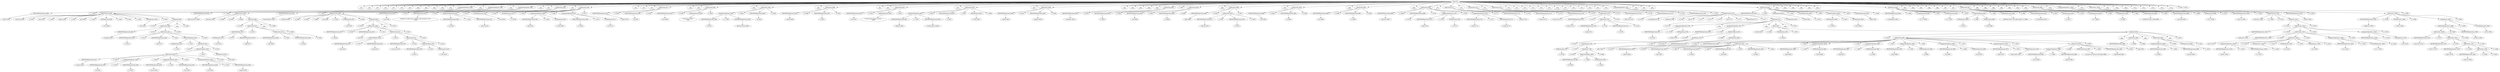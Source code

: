 digraph {

"Prog_9372"->"<
>9373";
"Prog_9372"->"<
>9374";
"Prog_9372"->"<
>9375";
"Prog_9372"->"<
>9376";
"Prog_9372"->"<
>9377";
"Prog_9372"->"<
>9378";
"Prog_9372"->"<
>9379";
"Prog_9372"->"<
>9380";
"Prog_9372"->"<
>9381";
"Prog_9372"->"<
>9382";
"Prog_9372"->"<
>9383";
"Prog_9372"->"<
>9384";
"Prog_9372"->"AssignmentOpetators_9385";
"AssignmentOpetators_9385"->"IDENTIFIERExpression_9386";
"IDENTIFIERExpression_9386"->"<ranrw>9387";
"AssignmentOpetators_9385"->"<<->9388";
"AssignmentOpetators_9385"->"DefineFunction_9389";
"DefineFunction_9389"->"<function>9390";
"DefineFunction_9389"->"<(>9391";
"DefineFunction_9389"->"<mu>9392";
"DefineFunction_9389"->"<,>9393";
"DefineFunction_9389"->"<sigma>9394";
"DefineFunction_9389"->"<,>9395";
"DefineFunction_9389"->"<p0>9396";
"DefineFunction_9389"->"<=>9397";
"DefineFunction_9389"->"INTExpression_9398";
"INTExpression_9398"->"<100>9399";
"DefineFunction_9389"->"<,>9400";
"DefineFunction_9389"->"<T>9401";
"DefineFunction_9389"->"<=>9402";
"DefineFunction_9389"->"INTExpression_9403";
"INTExpression_9403"->"<100>9404";
"DefineFunction_9389"->"<)>9405";
"DefineFunction_9389"->"Compound_9406";
"Compound_9406"->"<{>9407";
"Compound_9406"->"CallFunction_9408";
"CallFunction_9408"->"IDENTIFIERExpression_9409";
"IDENTIFIERExpression_9409"->"<cumprod>9410";
"CallFunction_9408"->"<(>9411";
"CallFunction_9408"->"CallFunction_9412";
"CallFunction_9412"->"IDENTIFIERExpression_9413";
"IDENTIFIERExpression_9413"->"<c>9414";
"CallFunction_9412"->"<(>9415";
"CallFunction_9412"->"IDENTIFIERExpression_9416";
"IDENTIFIERExpression_9416"->"<p0>9417";
"CallFunction_9412"->"<,>9418";
"CallFunction_9412"->"MinusOrPlusBinary_9419";
"MinusOrPlusBinary_9419"->"INTExpression_9420";
"INTExpression_9420"->"<1>9421";
"MinusOrPlusBinary_9419"->"<+>9422";
"MinusOrPlusBinary_9419"->"Parenthesis_9423";
"Parenthesis_9423"->"<(>9424";
"Parenthesis_9423"->"MultOrDivBinary_9425";
"MultOrDivBinary_9425"->"CallFunction_9426";
"CallFunction_9426"->"IDENTIFIERExpression_9427";
"IDENTIFIERExpression_9427"->"<rnorm>9428";
"CallFunction_9426"->"<(>9429";
"CallFunction_9426"->"AssignmentOpetators_9430";
"AssignmentOpetators_9430"->"IDENTIFIERExpression_9431";
"IDENTIFIERExpression_9431"->"<n>9432";
"AssignmentOpetators_9430"->"<=>9433";
"AssignmentOpetators_9430"->"IDENTIFIERExpression_9434";
"IDENTIFIERExpression_9434"->"<T>9435";
"CallFunction_9426"->"<,>9436";
"CallFunction_9426"->"AssignmentOpetators_9437";
"AssignmentOpetators_9437"->"IDENTIFIERExpression_9438";
"IDENTIFIERExpression_9438"->"<mean>9439";
"AssignmentOpetators_9437"->"<=>9440";
"AssignmentOpetators_9437"->"IDENTIFIERExpression_9441";
"IDENTIFIERExpression_9441"->"<mu>9442";
"CallFunction_9426"->"<,>9443";
"CallFunction_9426"->"AssignmentOpetators_9444";
"AssignmentOpetators_9444"->"IDENTIFIERExpression_9445";
"IDENTIFIERExpression_9445"->"<sd>9446";
"AssignmentOpetators_9444"->"<=>9447";
"AssignmentOpetators_9444"->"IDENTIFIERExpression_9448";
"IDENTIFIERExpression_9448"->"<sigma>9449";
"CallFunction_9426"->"<)>9450";
"MultOrDivBinary_9425"->"</>9451";
"MultOrDivBinary_9425"->"INTExpression_9452";
"INTExpression_9452"->"<100>9453";
"Parenthesis_9423"->"<)>9454";
"CallFunction_9412"->"<)>9455";
"CallFunction_9408"->"<)>9456";
"Compound_9406"->"<
>9457";
"Compound_9406"->"<}>9458";
"Prog_9372"->"<
>9459";
"Prog_9372"->"AssignmentOpetators_9460";
"AssignmentOpetators_9460"->"IDENTIFIERExpression_9461";
"IDENTIFIERExpression_9461"->"<prices2returns>9462";
"AssignmentOpetators_9460"->"<<->9463";
"AssignmentOpetators_9460"->"DefineFunction_9464";
"DefineFunction_9464"->"<function>9465";
"DefineFunction_9464"->"<(>9466";
"DefineFunction_9464"->"<x>9467";
"DefineFunction_9464"->"<)>9468";
"DefineFunction_9464"->"Compound_9469";
"Compound_9469"->"<{>9470";
"Compound_9469"->"CallFunction_9471";
"CallFunction_9471"->"MultOrDivBinary_9472";
"MultOrDivBinary_9472"->"INTExpression_9473";
"INTExpression_9473"->"<100>9474";
"MultOrDivBinary_9472"->"<*>9475";
"MultOrDivBinary_9472"->"IDENTIFIERExpression_9476";
"IDENTIFIERExpression_9476"->"<diff>9477";
"CallFunction_9471"->"<(>9478";
"CallFunction_9471"->"CallFunction_9479";
"CallFunction_9479"->"IDENTIFIERExpression_9480";
"IDENTIFIERExpression_9480"->"<log>9481";
"CallFunction_9479"->"<(>9482";
"CallFunction_9479"->"IDENTIFIERExpression_9483";
"IDENTIFIERExpression_9483"->"<x>9484";
"CallFunction_9479"->"<)>9485";
"CallFunction_9471"->"<)>9486";
"Compound_9469"->"<
>9487";
"Compound_9469"->"<}>9488";
"Prog_9372"->"<
>9489";
"Prog_9372"->"AssignmentOpetators_9490";
"AssignmentOpetators_9490"->"IDENTIFIERExpression_9491";
"IDENTIFIERExpression_9491"->"<returns2prices>9492";
"AssignmentOpetators_9490"->"<<->9493";
"AssignmentOpetators_9490"->"DefineFunction_9494";
"DefineFunction_9494"->"<function>9495";
"DefineFunction_9494"->"<(>9496";
"DefineFunction_9494"->"<r>9497";
"DefineFunction_9494"->"<,>9498";
"DefineFunction_9494"->"<p0>9499";
"DefineFunction_9494"->"<=>9500";
"DefineFunction_9494"->"INTExpression_9501";
"INTExpression_9501"->"<100>9502";
"DefineFunction_9494"->"<)>9503";
"DefineFunction_9494"->"Compound_9504";
"Compound_9504"->"<{>9505";
"Compound_9504"->"CallFunction_9506";
"CallFunction_9506"->"IDENTIFIERExpression_9507";
"IDENTIFIERExpression_9507"->"<c>9508";
"CallFunction_9506"->"<(>9509";
"CallFunction_9506"->"IDENTIFIERExpression_9510";
"IDENTIFIERExpression_9510"->"<p0>9511";
"CallFunction_9506"->"<,>9512";
"CallFunction_9506"->"CallFunction_9513";
"CallFunction_9513"->"MultOrDivBinary_9514";
"MultOrDivBinary_9514"->"IDENTIFIERExpression_9515";
"IDENTIFIERExpression_9515"->"<p0>9516";
"MultOrDivBinary_9514"->"<*>9517";
"MultOrDivBinary_9514"->"IDENTIFIERExpression_9518";
"IDENTIFIERExpression_9518"->"<exp>9519";
"CallFunction_9513"->"<(>9520";
"CallFunction_9513"->"CallFunction_9521";
"CallFunction_9521"->"IDENTIFIERExpression_9522";
"IDENTIFIERExpression_9522"->"<cumsum>9523";
"CallFunction_9521"->"<(>9524";
"CallFunction_9521"->"MultOrDivBinary_9525";
"MultOrDivBinary_9525"->"IDENTIFIERExpression_9526";
"IDENTIFIERExpression_9526"->"<r>9527";
"MultOrDivBinary_9525"->"</>9528";
"MultOrDivBinary_9525"->"INTExpression_9529";
"INTExpression_9529"->"<100>9530";
"CallFunction_9521"->"<)>9531";
"CallFunction_9513"->"<)>9532";
"CallFunction_9506"->"<)>9533";
"Compound_9504"->"<
>9534";
"Compound_9504"->"<}>9535";
"Prog_9372"->"<
>9536";
"Prog_9372"->"<
>9537";
"Prog_9372"->"CallFunction_9538";
"CallFunction_9538"->"IDENTIFIERExpression_9539";
"IDENTIFIERExpression_9539"->"<cat>9540";
"CallFunction_9538"->"<(>9541";
"CallFunction_9538"->"STRINGExpression_9542";
"STRINGExpression_9542"->"<Simulate 25 points from a random walk starting at 1500 --\n>9543";
"CallFunction_9538"->"<)>9544";
"Prog_9372"->"<
>9545";
"Prog_9372"->"CallFunction_9546";
"CallFunction_9546"->"AssignmentOpetators_9547";
"AssignmentOpetators_9547"->"IDENTIFIERExpression_9548";
"IDENTIFIERExpression_9548"->"<p>9549";
"AssignmentOpetators_9547"->"<<->9550";
"AssignmentOpetators_9547"->"IDENTIFIERExpression_9551";
"IDENTIFIERExpression_9551"->"<ranrw>9552";
"CallFunction_9546"->"<(>9553";
"CallFunction_9546"->"FLOATExpression_9554";
"FLOATExpression_9554"->"<0.05>9555";
"CallFunction_9546"->"<,>9556";
"CallFunction_9546"->"FLOATExpression_9557";
"FLOATExpression_9557"->"<1.4>9558";
"CallFunction_9546"->"<,>9559";
"CallFunction_9546"->"AssignmentOpetators_9560";
"AssignmentOpetators_9560"->"IDENTIFIERExpression_9561";
"IDENTIFIERExpression_9561"->"<p0>9562";
"AssignmentOpetators_9560"->"<=>9563";
"AssignmentOpetators_9560"->"INTExpression_9564";
"INTExpression_9564"->"<1500>9565";
"CallFunction_9546"->"<,>9566";
"CallFunction_9546"->"AssignmentOpetators_9567";
"AssignmentOpetators_9567"->"IDENTIFIERExpression_9568";
"IDENTIFIERExpression_9568"->"<T>9569";
"AssignmentOpetators_9567"->"<=>9570";
"AssignmentOpetators_9567"->"INTExpression_9571";
"INTExpression_9571"->"<25>9572";
"CallFunction_9546"->"<)>9573";
"Prog_9372"->"<
>9574";
"Prog_9372"->"<
>9575";
"Prog_9372"->"<
>9576";
"Prog_9372"->"CallFunction_9577";
"CallFunction_9577"->"IDENTIFIERExpression_9578";
"IDENTIFIERExpression_9578"->"<print>9579";
"CallFunction_9577"->"<(>9580";
"CallFunction_9577"->"IDENTIFIERExpression_9581";
"IDENTIFIERExpression_9581"->"<p>9582";
"CallFunction_9577"->"<)>9583";
"Prog_9372"->"<
>9584";
"Prog_9372"->"<
>9585";
"Prog_9372"->"CallFunction_9586";
"CallFunction_9586"->"IDENTIFIERExpression_9587";
"IDENTIFIERExpression_9587"->"<cat>9588";
"CallFunction_9586"->"<(>9589";
"CallFunction_9586"->"STRINGExpression_9590";
"STRINGExpression_9590"->"<Convert to returns--\n>9591";
"CallFunction_9586"->"<)>9592";
"Prog_9372"->"<
>9593";
"Prog_9372"->"CallFunction_9594";
"CallFunction_9594"->"AssignmentOpetators_9595";
"AssignmentOpetators_9595"->"IDENTIFIERExpression_9596";
"IDENTIFIERExpression_9596"->"<r>9597";
"AssignmentOpetators_9595"->"<<->9598";
"AssignmentOpetators_9595"->"IDENTIFIERExpression_9599";
"IDENTIFIERExpression_9599"->"<prices2returns>9600";
"CallFunction_9594"->"<(>9601";
"CallFunction_9594"->"IDENTIFIERExpression_9602";
"IDENTIFIERExpression_9602"->"<p>9603";
"CallFunction_9594"->"<)>9604";
"Prog_9372"->"<
>9605";
"Prog_9372"->"CallFunction_9606";
"CallFunction_9606"->"IDENTIFIERExpression_9607";
"IDENTIFIERExpression_9607"->"<print>9608";
"CallFunction_9606"->"<(>9609";
"CallFunction_9606"->"IDENTIFIERExpression_9610";
"IDENTIFIERExpression_9610"->"<r>9611";
"CallFunction_9606"->"<)>9612";
"Prog_9372"->"<
>9613";
"Prog_9372"->"<
>9614";
"Prog_9372"->"CallFunction_9615";
"CallFunction_9615"->"IDENTIFIERExpression_9616";
"IDENTIFIERExpression_9616"->"<cat>9617";
"CallFunction_9615"->"<(>9618";
"CallFunction_9615"->"STRINGExpression_9619";
"STRINGExpression_9619"->"<Go back from returns to prices --\n>9620";
"CallFunction_9615"->"<)>9621";
"Prog_9372"->"<
>9622";
"Prog_9372"->"CallFunction_9623";
"CallFunction_9623"->"AssignmentOpetators_9624";
"AssignmentOpetators_9624"->"IDENTIFIERExpression_9625";
"IDENTIFIERExpression_9625"->"<goback>9626";
"AssignmentOpetators_9624"->"<<->9627";
"AssignmentOpetators_9624"->"IDENTIFIERExpression_9628";
"IDENTIFIERExpression_9628"->"<returns2prices>9629";
"CallFunction_9623"->"<(>9630";
"CallFunction_9623"->"IDENTIFIERExpression_9631";
"IDENTIFIERExpression_9631"->"<r>9632";
"CallFunction_9623"->"<,>9633";
"CallFunction_9623"->"INTExpression_9634";
"INTExpression_9634"->"<1500>9635";
"CallFunction_9623"->"<)>9636";
"Prog_9372"->"<
>9637";
"Prog_9372"->"CallFunction_9638";
"CallFunction_9638"->"IDENTIFIERExpression_9639";
"IDENTIFIERExpression_9639"->"<print>9640";
"CallFunction_9638"->"<(>9641";
"CallFunction_9638"->"IDENTIFIERExpression_9642";
"IDENTIFIERExpression_9642"->"<goback>9643";
"CallFunction_9638"->"<)>9644";
"Prog_9372"->"<
>9645";
"Prog_9372"->"<
>9646";
"Prog_9372"->"<
>9647";
"Prog_9372"->"<
>9648";
"Prog_9372"->"<
>9649";
"Prog_9372"->"CallFunction_9650";
"CallFunction_9650"->"IDENTIFIERExpression_9651";
"IDENTIFIERExpression_9651"->"<summary>9652";
"CallFunction_9650"->"<(>9653";
"CallFunction_9650"->"IDENTIFIERExpression_9654";
"IDENTIFIERExpression_9654"->"<r>9655";
"CallFunction_9650"->"<)>9656";
"Prog_9372"->"<;>9657";
"Prog_9372"->"CallFunction_9658";
"CallFunction_9658"->"IDENTIFIERExpression_9659";
"IDENTIFIERExpression_9659"->"<sd>9660";
"CallFunction_9658"->"<(>9661";
"CallFunction_9658"->"IDENTIFIERExpression_9662";
"IDENTIFIERExpression_9662"->"<r>9663";
"CallFunction_9658"->"<)>9664";
"Prog_9372"->"<
>9665";
"Prog_9372"->"CallFunction_9666";
"CallFunction_9666"->"IDENTIFIERExpression_9667";
"IDENTIFIERExpression_9667"->"<plot>9668";
"CallFunction_9666"->"<(>9669";
"CallFunction_9666"->"CallFunction_9670";
"CallFunction_9670"->"IDENTIFIERExpression_9671";
"IDENTIFIERExpression_9671"->"<density>9672";
"CallFunction_9670"->"<(>9673";
"CallFunction_9670"->"IDENTIFIERExpression_9674";
"IDENTIFIERExpression_9674"->"<r>9675";
"CallFunction_9670"->"<)>9676";
"CallFunction_9666"->"<)>9677";
"Prog_9372"->"<
>9678";
"Prog_9372"->"CallFunction_9679";
"CallFunction_9679"->"IDENTIFIERExpression_9680";
"IDENTIFIERExpression_9680"->"<acf>9681";
"CallFunction_9679"->"<(>9682";
"CallFunction_9679"->"IDENTIFIERExpression_9683";
"IDENTIFIERExpression_9683"->"<r>9684";
"CallFunction_9679"->"<)>9685";
"Prog_9372"->"<
>9686";
"Prog_9372"->"CallFunction_9687";
"CallFunction_9687"->"IDENTIFIERExpression_9688";
"IDENTIFIERExpression_9688"->"<ar>9689";
"CallFunction_9687"->"<(>9690";
"CallFunction_9687"->"IDENTIFIERExpression_9691";
"IDENTIFIERExpression_9691"->"<r>9692";
"CallFunction_9687"->"<)>9693";
"Prog_9372"->"<
>9694";
"Prog_9372"->"CallFunction_9695";
"CallFunction_9695"->"IDENTIFIERExpression_9696";
"IDENTIFIERExpression_9696"->"<Box.test>9697";
"CallFunction_9695"->"<(>9698";
"CallFunction_9695"->"IDENTIFIERExpression_9699";
"IDENTIFIERExpression_9699"->"<r>9700";
"CallFunction_9695"->"<,>9701";
"CallFunction_9695"->"AssignmentOpetators_9702";
"AssignmentOpetators_9702"->"IDENTIFIERExpression_9703";
"IDENTIFIERExpression_9703"->"<lag>9704";
"AssignmentOpetators_9702"->"<=>9705";
"AssignmentOpetators_9702"->"INTExpression_9706";
"INTExpression_9706"->"<2>9707";
"CallFunction_9695"->"<,>9708";
"CallFunction_9695"->"AssignmentOpetators_9709";
"AssignmentOpetators_9709"->"IDENTIFIERExpression_9710";
"IDENTIFIERExpression_9710"->"<type>9711";
"AssignmentOpetators_9709"->"<=>9712";
"AssignmentOpetators_9709"->"STRINGExpression_9713";
"STRINGExpression_9713"->"<Ljung>9714";
"CallFunction_9695"->"<)>9715";
"Prog_9372"->"<
>9716";
"Prog_9372"->"CallFunction_9717";
"CallFunction_9717"->"IDENTIFIERExpression_9718";
"IDENTIFIERExpression_9718"->"<library>9719";
"CallFunction_9717"->"<(>9720";
"CallFunction_9717"->"IDENTIFIERExpression_9721";
"IDENTIFIERExpression_9721"->"<tseries>9722";
"CallFunction_9717"->"<)>9723";
"Prog_9372"->"<
>9724";
"Prog_9372"->"CallFunction_9725";
"CallFunction_9725"->"IDENTIFIERExpression_9726";
"IDENTIFIERExpression_9726"->"<runs.test>9727";
"CallFunction_9725"->"<(>9728";
"CallFunction_9725"->"CallFunction_9729";
"CallFunction_9729"->"IDENTIFIERExpression_9730";
"IDENTIFIERExpression_9730"->"<factor>9731";
"CallFunction_9729"->"<(>9732";
"CallFunction_9729"->"CallFunction_9733";
"CallFunction_9733"->"IDENTIFIERExpression_9734";
"IDENTIFIERExpression_9734"->"<sign>9735";
"CallFunction_9733"->"<(>9736";
"CallFunction_9733"->"IDENTIFIERExpression_9737";
"IDENTIFIERExpression_9737"->"<r>9738";
"CallFunction_9733"->"<)>9739";
"CallFunction_9729"->"<)>9740";
"CallFunction_9725"->"<)>9741";
"Prog_9372"->"<
>9742";
"Prog_9372"->"CallFunction_9743";
"CallFunction_9743"->"IDENTIFIERExpression_9744";
"IDENTIFIERExpression_9744"->"<bds.test>9745";
"CallFunction_9743"->"<(>9746";
"CallFunction_9743"->"IDENTIFIERExpression_9747";
"IDENTIFIERExpression_9747"->"<r>9748";
"CallFunction_9743"->"<)>9749";
"Prog_9372"->"<
>9750";
"Prog_9372"->"<
>9751";
"Prog_9372"->"<
>9752";
"Prog_9372"->"<
>9753";
"Prog_9372"->"<
>9754";
"Prog_9372"->"<
>9755";
"Prog_9372"->"<
>9756";
"Prog_9372"->"<
>9757";
"Prog_9372"->"<
>9758";
"Prog_9372"->"<
>9759";
"Prog_9372"->"<
>9760";
"Prog_9372"->"<
>9761";
"Prog_9372"->"<
>9762";
"Prog_9372"->"AssignmentOpetators_9763";
"AssignmentOpetators_9763"->"IDENTIFIERExpression_9764";
"IDENTIFIERExpression_9764"->"<visualisation>9765";
"AssignmentOpetators_9763"->"<<->9766";
"AssignmentOpetators_9763"->"DefineFunction_9767";
"DefineFunction_9767"->"<function>9768";
"DefineFunction_9767"->"<(>9769";
"DefineFunction_9767"->"<p0>9770";
"DefineFunction_9767"->"<,>9771";
"DefineFunction_9767"->"<s>9772";
"DefineFunction_9767"->"<,>9773";
"DefineFunction_9767"->"<mu>9774";
"DefineFunction_9767"->"<,>9775";
"DefineFunction_9767"->"<labelstring>9776";
"DefineFunction_9767"->"<)>9777";
"DefineFunction_9767"->"Compound_9778";
"Compound_9778"->"<{>9779";
"Compound_9778"->"AssignmentOpetators_9780";
"AssignmentOpetators_9780"->"IDENTIFIERExpression_9781";
"IDENTIFIERExpression_9781"->"<N>9782";
"AssignmentOpetators_9780"->"<<->9783";
"AssignmentOpetators_9780"->"INTExpression_9784";
"INTExpression_9784"->"<10000>9785";
"Compound_9778"->"<
>9786";
"Compound_9778"->"AssignmentOpetators_9787";
"AssignmentOpetators_9787"->"IDENTIFIERExpression_9788";
"IDENTIFIERExpression_9788"->"<x>9789";
"AssignmentOpetators_9787"->"<<->9790";
"AssignmentOpetators_9787"->"MultOrDivBinary_9791";
"MultOrDivBinary_9791"->"Parenthesis_9792";
"Parenthesis_9792"->"<(>9793";
"Parenthesis_9792"->"ColonOperator_9794";
"ColonOperator_9794"->"INTExpression_9795";
"INTExpression_9795"->"<1>9796";
"ColonOperator_9794"->"<:>9797";
"ColonOperator_9794"->"Parenthesis_9798";
"Parenthesis_9798"->"<(>9799";
"Parenthesis_9798"->"MinusOrPlusBinary_9800";
"MinusOrPlusBinary_9800"->"IDENTIFIERExpression_9801";
"IDENTIFIERExpression_9801"->"<N>9802";
"MinusOrPlusBinary_9800"->"<+>9803";
"MinusOrPlusBinary_9800"->"INTExpression_9804";
"INTExpression_9804"->"<1>9805";
"Parenthesis_9798"->"<)>9806";
"Parenthesis_9792"->"<)>9807";
"MultOrDivBinary_9791"->"</>9808";
"MultOrDivBinary_9791"->"INTExpression_9809";
"INTExpression_9809"->"<250>9810";
"Compound_9778"->"<
>9811";
"Compound_9778"->"While_9812";
"While_9812"->"<while>9813";
"While_9812"->"<(>9814";
"While_9812"->"INTExpression_9815";
"INTExpression_9815"->"<1>9816";
"While_9812"->"<)>9817";
"While_9812"->"Compound_9818";
"Compound_9818"->"<{>9819";
"Compound_9818"->"CallFunction_9820";
"CallFunction_9820"->"IDENTIFIERExpression_9821";
"IDENTIFIERExpression_9821"->"<plot>9822";
"CallFunction_9820"->"<(>9823";
"CallFunction_9820"->"IDENTIFIERExpression_9824";
"IDENTIFIERExpression_9824"->"<x>9825";
"CallFunction_9820"->"<,>9826";
"CallFunction_9820"->"CallFunction_9827";
"CallFunction_9827"->"IDENTIFIERExpression_9828";
"IDENTIFIERExpression_9828"->"<ranrw>9829";
"CallFunction_9827"->"<(>9830";
"CallFunction_9827"->"IDENTIFIERExpression_9831";
"IDENTIFIERExpression_9831"->"<mu>9832";
"CallFunction_9827"->"<,>9833";
"CallFunction_9827"->"IDENTIFIERExpression_9834";
"IDENTIFIERExpression_9834"->"<s>9835";
"CallFunction_9827"->"<,>9836";
"CallFunction_9827"->"IDENTIFIERExpression_9837";
"IDENTIFIERExpression_9837"->"<p0>9838";
"CallFunction_9827"->"<,>9839";
"CallFunction_9827"->"IDENTIFIERExpression_9840";
"IDENTIFIERExpression_9840"->"<N>9841";
"CallFunction_9827"->"<)>9842";
"CallFunction_9820"->"<,>9843";
"CallFunction_9820"->"AssignmentOpetators_9844";
"AssignmentOpetators_9844"->"IDENTIFIERExpression_9845";
"IDENTIFIERExpression_9845"->"<ylab>9846";
"AssignmentOpetators_9844"->"<=>9847";
"AssignmentOpetators_9844"->"STRINGExpression_9848";
"STRINGExpression_9848"->"<Level>9849";
"CallFunction_9820"->"<,>9850";
"CallFunction_9820"->"AssignmentOpetators_9851";
"AssignmentOpetators_9851"->"IDENTIFIERExpression_9852";
"IDENTIFIERExpression_9852"->"<log>9853";
"AssignmentOpetators_9851"->"<=>9854";
"AssignmentOpetators_9851"->"STRINGExpression_9855";
"STRINGExpression_9855"->"<y>9856";
"CallFunction_9820"->"<,>9857";
"CallFunction_9820"->"AssignmentOpetators_9858";
"AssignmentOpetators_9858"->"IDENTIFIERExpression_9859";
"IDENTIFIERExpression_9859"->"<type>9860";
"AssignmentOpetators_9858"->"<=>9861";
"AssignmentOpetators_9858"->"STRINGExpression_9862";
"STRINGExpression_9862"->"<l>9863";
"CallFunction_9820"->"<,>9864";
"CallFunction_9820"->"AssignmentOpetators_9865";
"AssignmentOpetators_9865"->"IDENTIFIERExpression_9866";
"IDENTIFIERExpression_9866"->"<col>9867";
"AssignmentOpetators_9865"->"<=>9868";
"AssignmentOpetators_9865"->"STRINGExpression_9869";
"STRINGExpression_9869"->"<red>9870";
"CallFunction_9820"->"<,>9871";
"CallFunction_9820"->"AssignmentOpetators_9872";
"AssignmentOpetators_9872"->"IDENTIFIERExpression_9873";
"IDENTIFIERExpression_9873"->"<xlab>9874";
"AssignmentOpetators_9872"->"<=>9875";
"AssignmentOpetators_9872"->"STRINGExpression_9876";
"STRINGExpression_9876"->"<Time (years)>9877";
"CallFunction_9820"->"<,>9878";
"CallFunction_9820"->"CallFunction_9879";
"CallFunction_9879"->"AssignmentOpetators_9880";
"AssignmentOpetators_9880"->"IDENTIFIERExpression_9881";
"IDENTIFIERExpression_9881"->"<main>9882";
"AssignmentOpetators_9880"->"<=>9883";
"AssignmentOpetators_9880"->"IDENTIFIERExpression_9884";
"IDENTIFIERExpression_9884"->"<paste>9885";
"CallFunction_9879"->"<(>9886";
"CallFunction_9879"->"STRINGExpression_9887";
"STRINGExpression_9887"->"<40 years of a process much like>9888";
"CallFunction_9879"->"<,>9889";
"CallFunction_9879"->"IDENTIFIERExpression_9890";
"IDENTIFIERExpression_9890"->"<labelstring>9891";
"CallFunction_9879"->"<)>9892";
"CallFunction_9820"->"<)>9893";
"Compound_9818"->"<
>9894";
"Compound_9818"->"CallFunction_9895";
"CallFunction_9895"->"IDENTIFIERExpression_9896";
"IDENTIFIERExpression_9896"->"<grid>9897";
"CallFunction_9895"->"<(>9898";
"CallFunction_9895"->"<)>9899";
"Compound_9818"->"<
>9900";
"Compound_9818"->"CallFunction_9901";
"CallFunction_9901"->"AssignmentOpetators_9902";
"AssignmentOpetators_9902"->"IDENTIFIERExpression_9903";
"IDENTIFIERExpression_9903"->"<z>9904";
"AssignmentOpetators_9902"->"<=>9905";
"AssignmentOpetators_9902"->"IDENTIFIERExpression_9906";
"IDENTIFIERExpression_9906"->"<locator>9907";
"CallFunction_9901"->"<(>9908";
"CallFunction_9901"->"INTExpression_9909";
"INTExpression_9909"->"<1>9910";
"CallFunction_9901"->"<)>9911";
"Compound_9818"->"<
>9912";
"Compound_9818"->"<}>9913";
"Compound_9778"->"<
>9914";
"Compound_9778"->"<}>9915";
"Prog_9372"->"<
>9916";
"Prog_9372"->"<
>9917";
"Prog_9372"->"<
>9918";
"Prog_9372"->"CallFunction_9919";
"CallFunction_9919"->"IDENTIFIERExpression_9920";
"IDENTIFIERExpression_9920"->"<visualisation>9921";
"CallFunction_9919"->"<(>9922";
"CallFunction_9919"->"INTExpression_9923";
"INTExpression_9923"->"<2600>9924";
"CallFunction_9919"->"<,>9925";
"CallFunction_9919"->"FLOATExpression_9926";
"FLOATExpression_9926"->"<1.4>9927";
"CallFunction_9919"->"<,>9928";
"CallFunction_9919"->"MultOrDivBinary_9929";
"MultOrDivBinary_9929"->"INTExpression_9930";
"INTExpression_9930"->"<13>9931";
"MultOrDivBinary_9929"->"</>9932";
"MultOrDivBinary_9929"->"INTExpression_9933";
"INTExpression_9933"->"<250>9934";
"CallFunction_9919"->"<,>9935";
"CallFunction_9919"->"STRINGExpression_9936";
"STRINGExpression_9936"->"<Nifty>9937";
"CallFunction_9919"->"<)>9938";
"Prog_9372"->"<
>9939";
"Prog_9372"->"<
>9940";
"Prog_9372"->"<
>9941";
"Prog_9372"->"<
>9942";
"Prog_9372"->"<
>9943";
"Prog_9372"->"<
>9944";
"Prog_9372"->"CallFunction_9945";
"CallFunction_9945"->"IDENTIFIERExpression_9946";
"IDENTIFIERExpression_9946"->"<visualisation>9947";
"CallFunction_9945"->"<(>9948";
"CallFunction_9945"->"FLOATExpression_9949";
"FLOATExpression_9949"->"<31.37>9950";
"CallFunction_9945"->"<,>9951";
"CallFunction_9945"->"FLOATExpression_9952";
"FLOATExpression_9952"->"<0.7>9953";
"CallFunction_9945"->"<,>9954";
"CallFunction_9945"->"MultOrDivBinary_9955";
"MultOrDivBinary_9955"->"INTExpression_9956";
"INTExpression_9956"->"<5>9957";
"MultOrDivBinary_9955"->"</>9958";
"MultOrDivBinary_9955"->"INTExpression_9959";
"INTExpression_9959"->"<365>9960";
"CallFunction_9945"->"<,>9961";
"CallFunction_9945"->"STRINGExpression_9962";
"STRINGExpression_9962"->"<INR/USD (NOT!) with daily sigma=0.7>9963";
"CallFunction_9945"->"<)>9964";
"Prog_9372"->"<
>9965";
"Prog_9372"->"<
>9966";
"Prog_9372"->"<
>9967";
"Prog_9372"->"<
>9968";
"Prog_9372"->"<
>9969";
"Prog_9372"->"<
>9970";
"Prog_9372"->"<
>9971";
"Prog_9372"->"CallFunction_9972";
"CallFunction_9972"->"IDENTIFIERExpression_9973";
"IDENTIFIERExpression_9973"->"<visualisation>9974";
"CallFunction_9972"->"<(>9975";
"CallFunction_9972"->"INTExpression_9976";
"INTExpression_9976"->"<1>9977";
"CallFunction_9972"->"<,>9978";
"CallFunction_9972"->"FLOATExpression_9979";
"FLOATExpression_9979"->"<0.7>9980";
"CallFunction_9972"->"<,>9981";
"CallFunction_9972"->"INTExpression_9982";
"INTExpression_9982"->"<0>9983";
"CallFunction_9972"->"<,>9984";
"CallFunction_9972"->"STRINGExpression_9985";
"STRINGExpression_9985"->"<USD/EUR with no drift>9986";
"CallFunction_9972"->"<)>9987";
"Prog_9372"->"<
>9988";
"Prog_9372"->"<
>9989";
"Prog_9372"->"<
>9990";
"Prog_9372"->"<
>9991";
"Prog_9372"->"<
>9992";
"Prog_9372"->"<
>9993";
"Prog_9372"->"<
>9994";
"Prog_9372"->"CallFunction_9995";
"CallFunction_9995"->"IDENTIFIERExpression_9996";
"IDENTIFIERExpression_9996"->"<set.seed>9997";
"CallFunction_9995"->"<(>9998";
"CallFunction_9995"->"INTExpression_9999";
"INTExpression_9999"->"<101>10000";
"CallFunction_9995"->"<)>10001";
"Prog_9372"->"<
>10002";
"Prog_9372"->"AssignmentOpetators_10003";
"AssignmentOpetators_10003"->"IDENTIFIERExpression_10004";
"IDENTIFIERExpression_10004"->"<one.ts>10005";
"AssignmentOpetators_10003"->"<<->10006";
"AssignmentOpetators_10003"->"DefineFunction_10007";
"DefineFunction_10007"->"<function>10008";
"DefineFunction_10007"->"<(>10009";
"DefineFunction_10007"->"<)>10010";
"DefineFunction_10007"->"Compound_10011";
"Compound_10011"->"<{>10012";
"Compound_10011"->"CallFunction_10013";
"CallFunction_10013"->"IDENTIFIERExpression_10014";
"IDENTIFIERExpression_10014"->"<arima.sim>10015";
"CallFunction_10013"->"<(>10016";
"CallFunction_10013"->"CallFunction_10017";
"CallFunction_10017"->"IDENTIFIERExpression_10018";
"IDENTIFIERExpression_10018"->"<list>10019";
"CallFunction_10017"->"<(>10020";
"CallFunction_10017"->"CallFunction_10021";
"CallFunction_10021"->"AssignmentOpetators_10022";
"AssignmentOpetators_10022"->"IDENTIFIERExpression_10023";
"IDENTIFIERExpression_10023"->"<order>10024";
"AssignmentOpetators_10022"->"<=>10025";
"AssignmentOpetators_10022"->"IDENTIFIERExpression_10026";
"IDENTIFIERExpression_10026"->"<c>10027";
"CallFunction_10021"->"<(>10028";
"CallFunction_10021"->"INTExpression_10029";
"INTExpression_10029"->"<1>10030";
"CallFunction_10021"->"<,>10031";
"CallFunction_10021"->"INTExpression_10032";
"INTExpression_10032"->"<0>10033";
"CallFunction_10021"->"<,>10034";
"CallFunction_10021"->"INTExpression_10035";
"INTExpression_10035"->"<0>10036";
"CallFunction_10021"->"<)>10037";
"CallFunction_10017"->"<,>10038";
"CallFunction_10017"->"AssignmentOpetators_10039";
"AssignmentOpetators_10039"->"IDENTIFIERExpression_10040";
"IDENTIFIERExpression_10040"->"<ar>10041";
"AssignmentOpetators_10039"->"<=>10042";
"AssignmentOpetators_10039"->"FLOATExpression_10043";
"FLOATExpression_10043"->"<0.1>10044";
"CallFunction_10017"->"<)>10045";
"CallFunction_10013"->"<,>10046";
"CallFunction_10013"->"AssignmentOpetators_10047";
"AssignmentOpetators_10047"->"IDENTIFIERExpression_10048";
"IDENTIFIERExpression_10048"->"<n>10049";
"AssignmentOpetators_10047"->"<=>10050";
"AssignmentOpetators_10047"->"INTExpression_10051";
"INTExpression_10051"->"<100>10052";
"CallFunction_10013"->"<)>10053";
"Compound_10011"->"<}>10054";
"Prog_9372"->"<
>10055";
"Prog_9372"->"CallFunction_10056";
"CallFunction_10056"->"IDENTIFIERExpression_10057";
"IDENTIFIERExpression_10057"->"<table>10058";
"CallFunction_10056"->"<(>10059";
"CallFunction_10056"->"CallFunction_10060";
"CallFunction_10060"->"IDENTIFIERExpression_10061";
"IDENTIFIERExpression_10061"->"<replicate>10062";
"CallFunction_10060"->"<(>10063";
"CallFunction_10060"->"INTExpression_10064";
"INTExpression_10064"->"<1000>10065";
"CallFunction_10060"->"<,>10066";
"CallFunction_10060"->"Comparisons_10067";
"Comparisons_10067"->"DollarAndAtOperators_10068";
"DollarAndAtOperators_10068"->"CallFunction_10069";
"CallFunction_10069"->"IDENTIFIERExpression_10070";
"IDENTIFIERExpression_10070"->"<runs.test>10071";
"CallFunction_10069"->"<(>10072";
"CallFunction_10069"->"CallFunction_10073";
"CallFunction_10073"->"IDENTIFIERExpression_10074";
"IDENTIFIERExpression_10074"->"<factor>10075";
"CallFunction_10073"->"<(>10076";
"CallFunction_10073"->"CallFunction_10077";
"CallFunction_10077"->"IDENTIFIERExpression_10078";
"IDENTIFIERExpression_10078"->"<sign>10079";
"CallFunction_10077"->"<(>10080";
"CallFunction_10077"->"CallFunction_10081";
"CallFunction_10081"->"IDENTIFIERExpression_10082";
"IDENTIFIERExpression_10082"->"<one.ts>10083";
"CallFunction_10081"->"<(>10084";
"CallFunction_10081"->"<)>10085";
"CallFunction_10077"->"<)>10086";
"CallFunction_10073"->"<)>10087";
"CallFunction_10069"->"<)>10088";
"DollarAndAtOperators_10068"->"<$>10089";
"DollarAndAtOperators_10068"->"IDENTIFIERExpression_10090";
"IDENTIFIERExpression_10090"->"<p.value>10091";
"Comparisons_10067"->"<<>10092";
"Comparisons_10067"->"FLOATExpression_10093";
"FLOATExpression_10093"->"<0.05>10094";
"CallFunction_10060"->"<)>10095";
"CallFunction_10056"->"<)>10096";
"Prog_9372"->"<
>10097";
"Prog_9372"->"<
>10098";
"Prog_9372"->"<
>10099";
"Prog_9372"->"<
>10100";
"Prog_9372"->"<
>10101";
"Prog_9372"->"<
>10102";
"Prog_9372"->"<
>10103";
"Prog_9372"->"<
>10104";
"Prog_9372"->"<<EOF>>10105";
}
